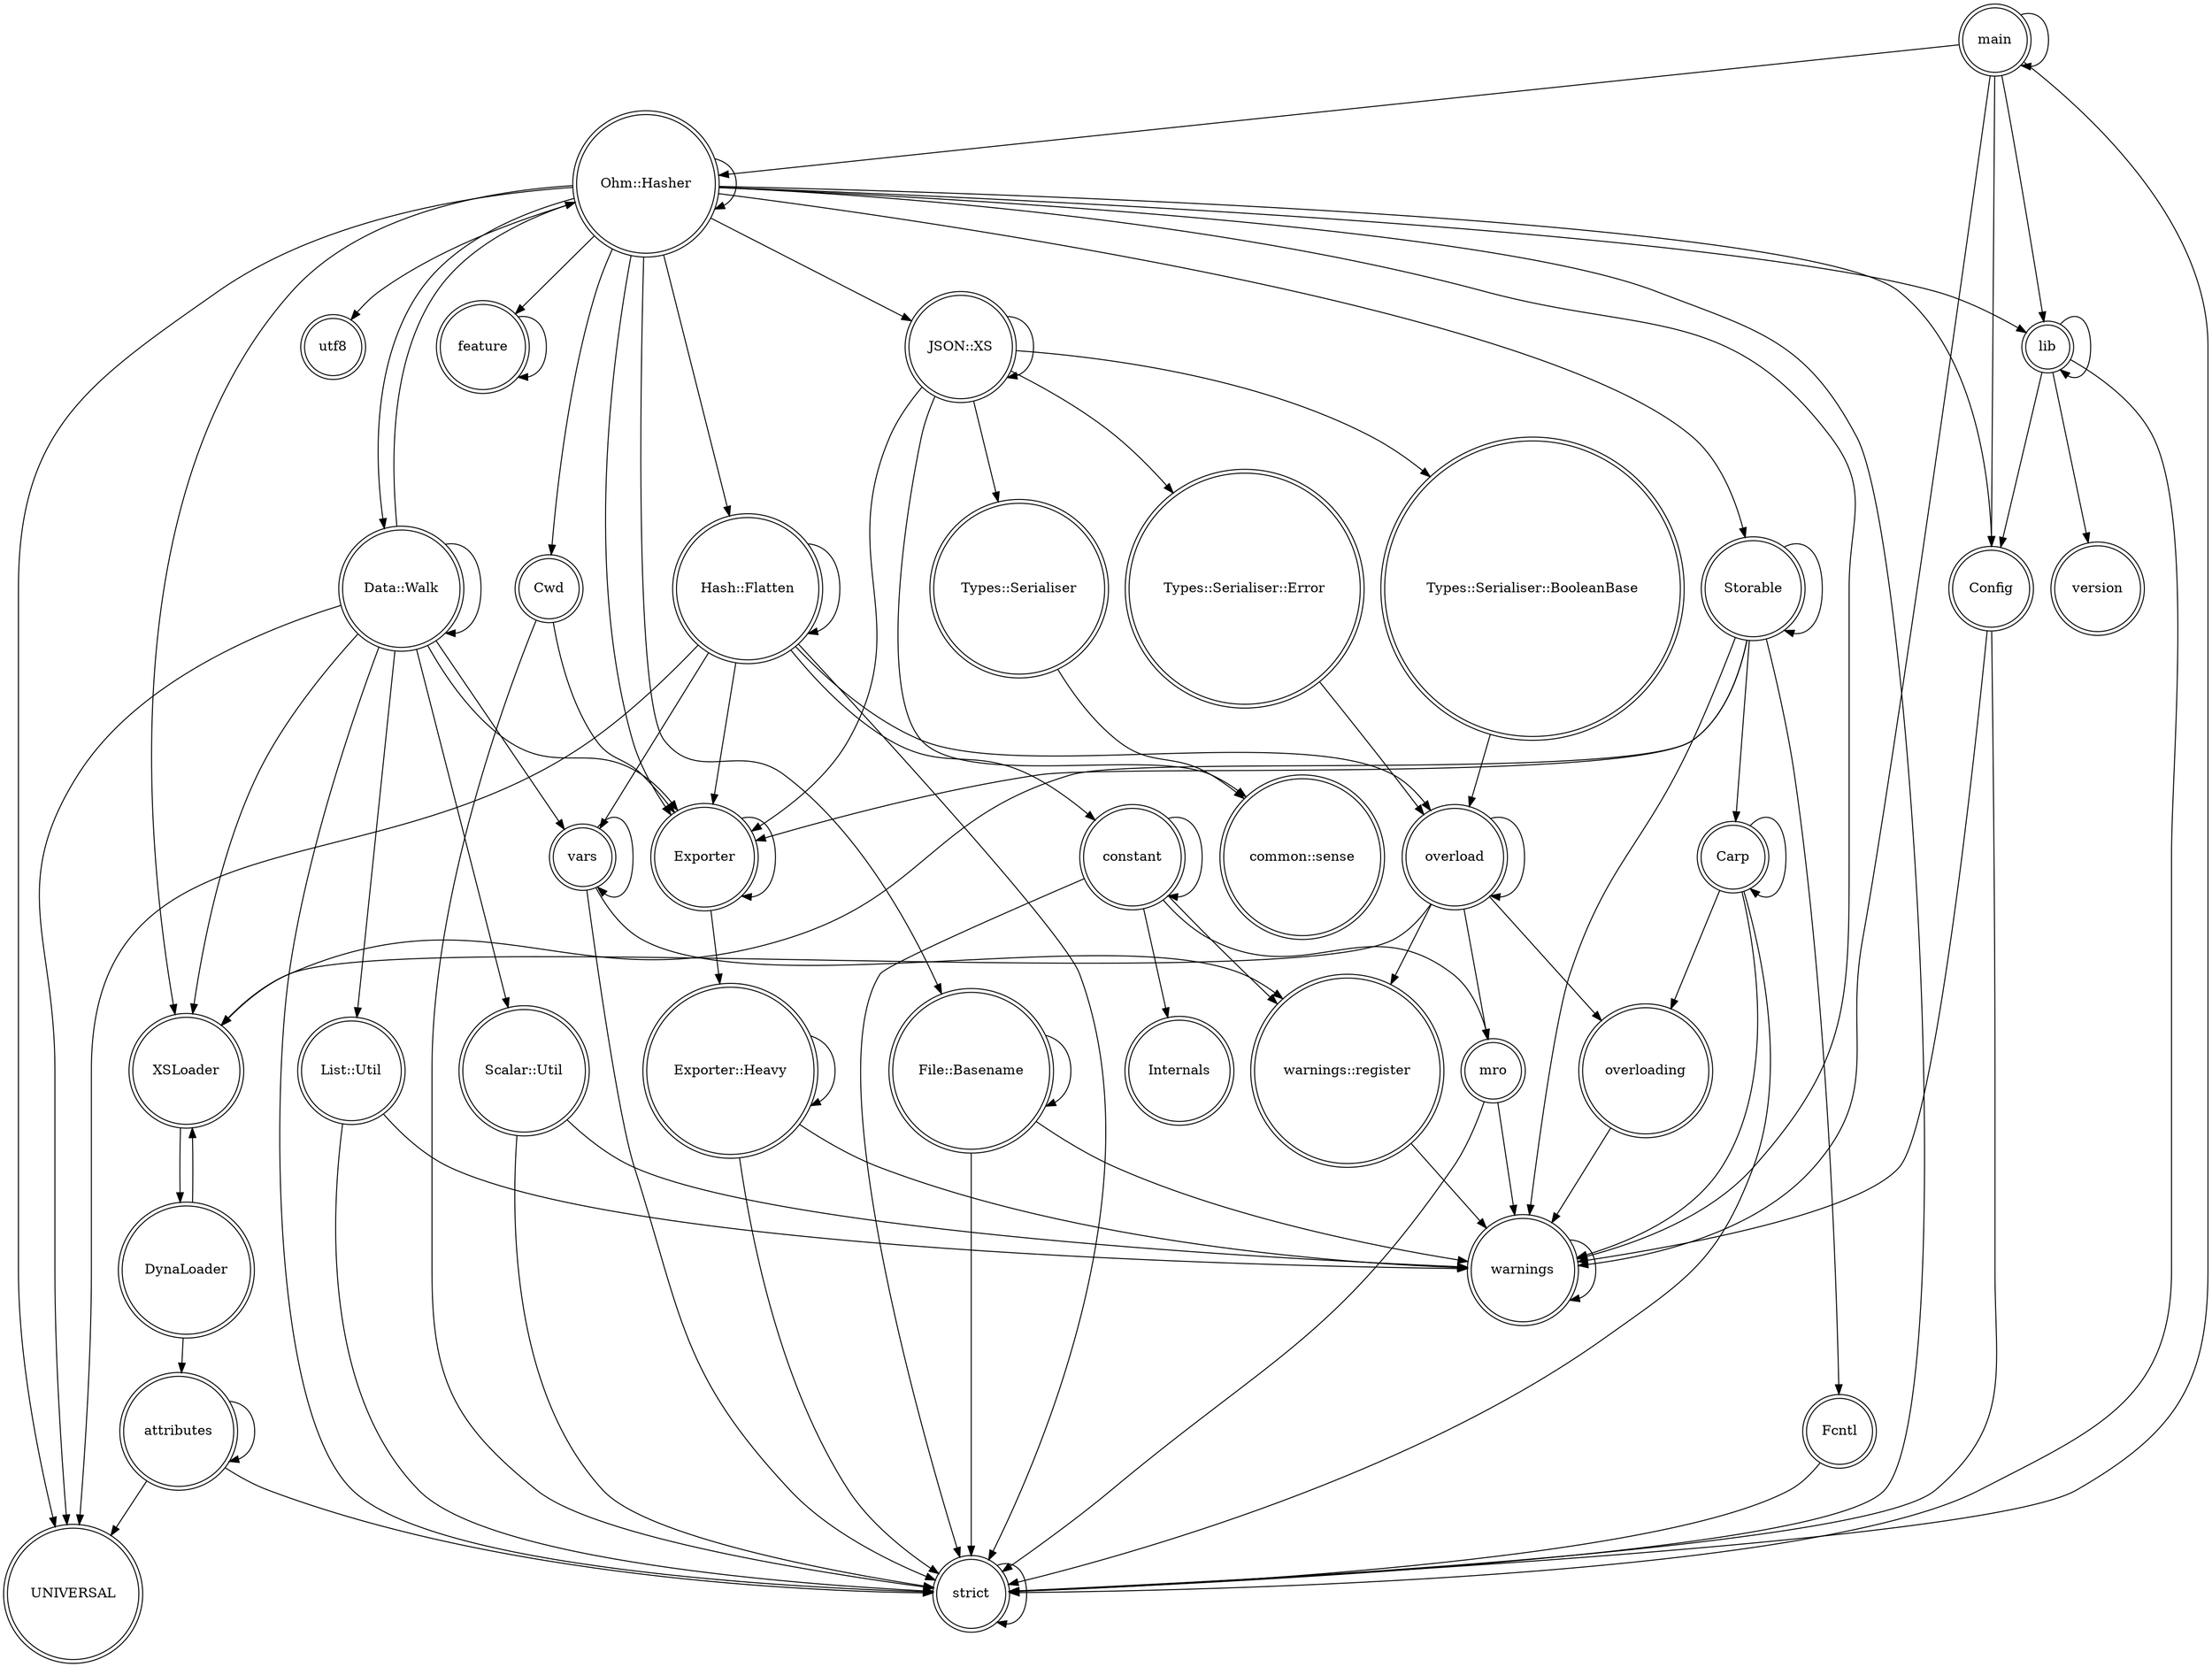 digraph {
graph [overlap=false]
node [shape=doublecircle];
"main" -> "strict";
"constant" -> "strict";
"File::Basename" -> "File::Basename";
"Ohm::Hasher" -> "feature";
"Ohm::Hasher" -> "Ohm::Hasher";
"Storable" -> "Storable";
"Ohm::Hasher" -> "Hash::Flatten";
"Storable" -> "warnings";
"Exporter::Heavy" -> "strict";
"vars" -> "strict";
"JSON::XS" -> "Types::Serialiser";
"overload" -> "XSLoader";
"Fcntl" -> "strict";
"Ohm::Hasher" -> "Data::Walk";
"File::Basename" -> "warnings";
"Types::Serialiser" -> "common::sense";
"Ohm::Hasher" -> "Cwd";
"mro" -> "warnings";
"Data::Walk" -> "UNIVERSAL";
"vars" -> "vars";
"lib" -> "Config";
"List::Util" -> "warnings";
"Storable" -> "Exporter";
"vars" -> "warnings::register";
"JSON::XS" -> "Types::Serialiser::Error";
"Hash::Flatten" -> "UNIVERSAL";
"overload" -> "mro";
"Types::Serialiser::BooleanBase" -> "overload";
"lib" -> "lib";
"Carp" -> "strict";
"overloading" -> "warnings";
"Storable" -> "XSLoader";
"overload" -> "overload";
"warnings" -> "warnings";
"JSON::XS" -> "Exporter";
"Carp" -> "warnings";
"File::Basename" -> "strict";
"strict" -> "strict";
"constant" -> "warnings::register";
"Data::Walk" -> "Data::Walk";
"Ohm::Hasher" -> "lib";
"Exporter::Heavy" -> "warnings";
"feature" -> "feature";
"warnings::register" -> "warnings";
"Ohm::Hasher" -> "Storable";
"Exporter" -> "Exporter";
"Data::Walk" -> "XSLoader";
"Hash::Flatten" -> "vars";
"Data::Walk" -> "List::Util";
"Config" -> "warnings";
"Hash::Flatten" -> "overload";
"constant" -> "mro";
"Ohm::Hasher" -> "Exporter";
"main" -> "warnings";
"XSLoader" -> "DynaLoader";
"Ohm::Hasher" -> "XSLoader";
"Data::Walk" -> "strict";
"main" -> "Ohm::Hasher";
"Cwd" -> "strict";
"Data::Walk" -> "Exporter";
"Ohm::Hasher" -> "File::Basename";
"main" -> "lib";
"Ohm::Hasher" -> "warnings";
"overload" -> "overloading";
"lib" -> "strict";
"main" -> "main";
"Exporter" -> "Exporter::Heavy";
"JSON::XS" -> "common::sense";
"overload" -> "warnings::register";
"Hash::Flatten" -> "strict";
"Ohm::Hasher" -> "utf8";
"DynaLoader" -> "attributes";
"Data::Walk" -> "Ohm::Hasher";
"Exporter::Heavy" -> "Exporter::Heavy";
"Carp" -> "Carp";
"Scalar::Util" -> "warnings";
"attributes" -> "UNIVERSAL";
"Data::Walk" -> "Scalar::Util";
"List::Util" -> "strict";
"DynaLoader" -> "XSLoader";
"Scalar::Util" -> "strict";
"Hash::Flatten" -> "Exporter";
"lib" -> "version";
"constant" -> "Internals";
"Cwd" -> "Exporter";
"attributes" -> "strict";
"mro" -> "strict";
"Carp" -> "overloading";
"Data::Walk" -> "vars";
"Ohm::Hasher" -> "Config";
"Ohm::Hasher" -> "UNIVERSAL";
"Ohm::Hasher" -> "JSON::XS";
"Config" -> "strict";
"constant" -> "constant";
"JSON::XS" -> "Types::Serialiser::BooleanBase";
"attributes" -> "attributes";
"JSON::XS" -> "JSON::XS";
"Ohm::Hasher" -> "strict";
"Types::Serialiser::Error" -> "overload";
"Storable" -> "Fcntl";
"Storable" -> "Carp";
"Hash::Flatten" -> "constant";
"main" -> "Config";
"Hash::Flatten" -> "Hash::Flatten";
}
